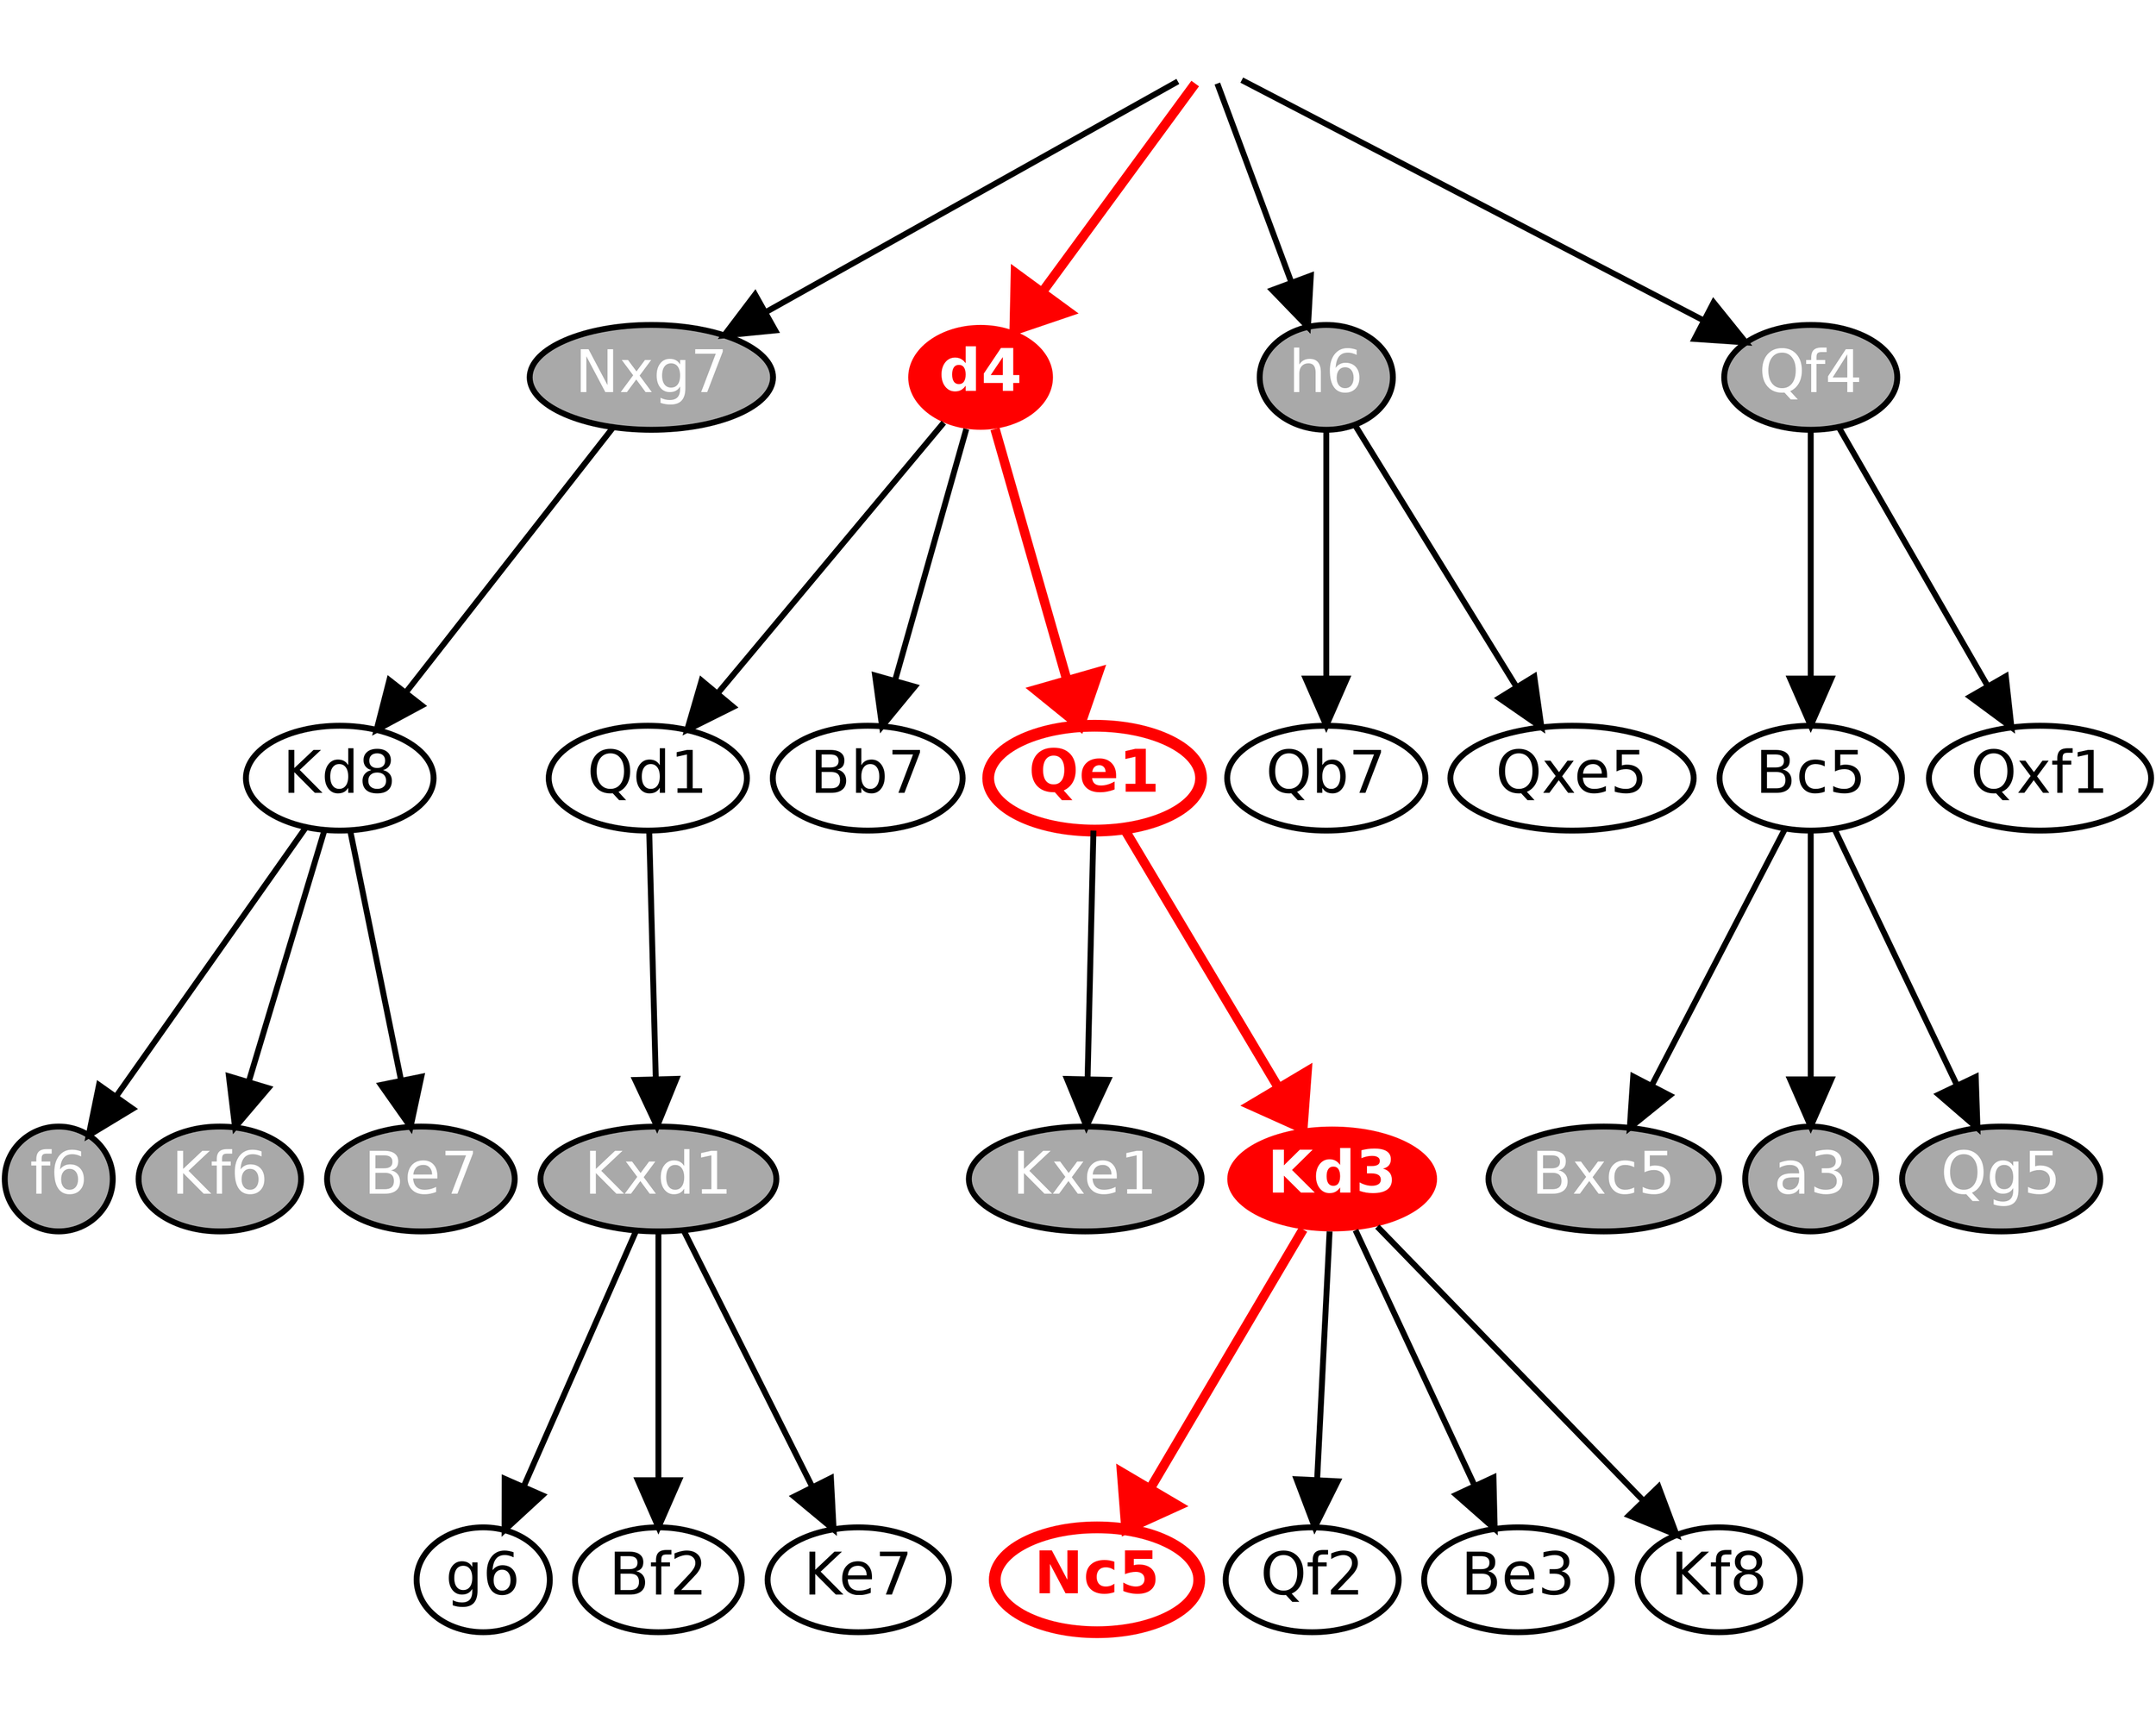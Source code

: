 digraph G {
ratio=0.8;
mode=major
nodesep=0.3;
overlap=false;
arrowsize=10;

  node [
    penwidth=5
    shape=oval 
    fontsize=50 fontname="Helvetica" 
    style=filled 
    fillcolor=white
];

  position [shape=none label="" fontsize=80]



 Nxg7 [fillcolor=darkgrey fontcolor=white]
    d4 [fillcolor=red fontcolor=white penwidth=0  label=<<B>d4</B>>]
    h6 [fillcolor=darkgrey fontcolor=white]
    Qf4 [fillcolor=darkgrey fontcolor=white]

Kd8; Qd1; Bb7; Qe1 [color=red fontcolor=red penwidth=10 label=<<B>Qe1</B>>]    
f6 [fillcolor=darkgrey fontcolor=white]
Kf6 [fillcolor=darkgrey fontcolor=white]
Be7 [fillcolor=darkgrey fontcolor=white]
Kxd1 [fillcolor=darkgrey fontcolor=white]
Kxe1 [fillcolor=darkgrey fontcolor=white]
Kd3 [fillcolor=red fontcolor=white penwidth=0  label=<<B>Kd3</B>>]
Bxc5 [fillcolor=darkgrey fontcolor=white]
a3 [fillcolor=darkgrey fontcolor=white]
Qg5 [fillcolor=darkgrey fontcolor=white]
Nc5 [fontcolor=red color=red penwidth=10 label=<<B>Nc5</B>>]

playouts [shape=box penwidth=0 fontsize=80 label=""]

    
    
    position -> {Nxg7 h6 Qf4} [arrowsize=4 penwidth=5];
    position -> d4 [arrowsize=4 penwidth=8 color=red];
    Nxg7 -> Kd8[arrowsize=4 penwidth=5];
    Kd8 -> { f6, Kf6, Be7 }[arrowsize=4 penwidth=5];
    d4 -> { Qe1 }[arrowsize=4 penwidth=8 color=red];
    d4 -> { Bb7 Qd1 }[arrowsize=4 penwidth=5];
    h6 -> { Qb7 Qxe5 }[arrowsize=4 penwidth=5];
    Qf4 -> { Bc5 Qxf1 }[arrowsize=4 penwidth=5];
    Qd1 -> { Kxd1 }[arrowsize=4 penwidth=5];
    Qe1 -> { Kxe1 }[arrowsize=4 penwidth=5];
    Qe1 -> { Kd3 }[arrowsize=4 penwidth=8 color=red];
    Kd3 -> { Nc5 }[arrowsize=4 penwidth=8 color=red];
    Kd3 -> { Qf2 Be3 Kf8 }[arrowsize=4 penwidth=5];
    Kxd1 -> { g6 Bf2 Ke7 }[arrowsize=4 penwidth=5];
    Bc5 -> { Qg5 Bxc5 a3 }[arrowsize=4 penwidth=5];
    #Nc5 -> playouts [arrowsize=4 penwidth=8 color=red];
}